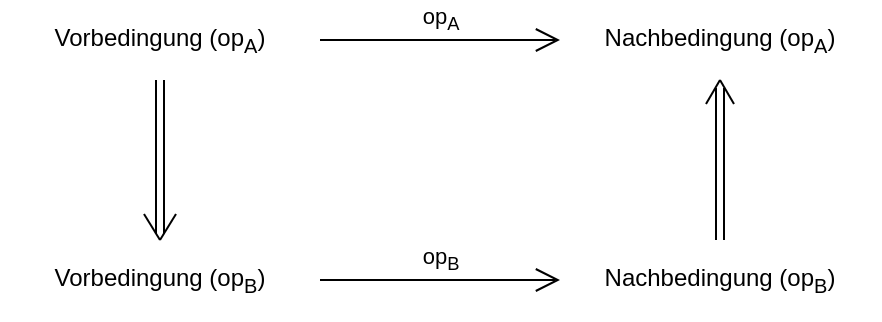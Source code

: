 <mxfile version="24.5.3" type="device">
  <diagram name="Seite-1" id="KewEI9Xgmz1WB3sDferl">
    <mxGraphModel dx="691" dy="367" grid="1" gridSize="10" guides="1" tooltips="1" connect="1" arrows="1" fold="1" page="1" pageScale="1" pageWidth="827" pageHeight="1169" math="0" shadow="0">
      <root>
        <mxCell id="0" />
        <mxCell id="1" parent="0" />
        <mxCell id="TAZN_gYm_Ykbg8Mw-ge4-3" value="Vorbedingung (op&lt;sub&gt;A&lt;/sub&gt;)" style="text;html=1;align=center;verticalAlign=middle;whiteSpace=wrap;rounded=0;" vertex="1" parent="1">
          <mxGeometry x="80" y="80" width="160" height="40" as="geometry" />
        </mxCell>
        <mxCell id="TAZN_gYm_Ykbg8Mw-ge4-4" value="Vorbedingung (op&lt;sub&gt;B&lt;/sub&gt;)" style="text;html=1;align=center;verticalAlign=middle;whiteSpace=wrap;rounded=0;" vertex="1" parent="1">
          <mxGeometry x="80" y="200" width="160" height="40" as="geometry" />
        </mxCell>
        <mxCell id="TAZN_gYm_Ykbg8Mw-ge4-6" value="&lt;div&gt;Nachbedingung (op&lt;sub&gt;A&lt;/sub&gt;)&lt;/div&gt;" style="text;html=1;align=center;verticalAlign=middle;whiteSpace=wrap;rounded=0;" vertex="1" parent="1">
          <mxGeometry x="360" y="80" width="160" height="40" as="geometry" />
        </mxCell>
        <mxCell id="TAZN_gYm_Ykbg8Mw-ge4-7" value="Nachbedingung (op&lt;sub&gt;B&lt;/sub&gt;)" style="text;html=1;align=center;verticalAlign=middle;whiteSpace=wrap;rounded=0;" vertex="1" parent="1">
          <mxGeometry x="360" y="200" width="160" height="40" as="geometry" />
        </mxCell>
        <mxCell id="TAZN_gYm_Ykbg8Mw-ge4-9" value="op&lt;sub&gt;A&lt;/sub&gt;" style="endArrow=open;html=1;rounded=0;endFill=0;startSize=10;endSize=10;verticalAlign=bottom;labelBackgroundColor=none;" edge="1" parent="1" source="TAZN_gYm_Ykbg8Mw-ge4-3" target="TAZN_gYm_Ykbg8Mw-ge4-6">
          <mxGeometry width="50" height="50" relative="1" as="geometry">
            <mxPoint x="390" y="350" as="sourcePoint" />
            <mxPoint x="440" y="300" as="targetPoint" />
          </mxGeometry>
        </mxCell>
        <mxCell id="TAZN_gYm_Ykbg8Mw-ge4-10" value="op&lt;sub&gt;B&lt;/sub&gt;" style="endArrow=open;html=1;rounded=0;endFill=0;startSize=10;endSize=10;verticalAlign=bottom;labelBackgroundColor=none;" edge="1" parent="1" source="TAZN_gYm_Ykbg8Mw-ge4-4" target="TAZN_gYm_Ykbg8Mw-ge4-7">
          <mxGeometry width="50" height="50" relative="1" as="geometry">
            <mxPoint x="240" y="219.5" as="sourcePoint" />
            <mxPoint x="400" y="219.5" as="targetPoint" />
          </mxGeometry>
        </mxCell>
        <mxCell id="TAZN_gYm_Ykbg8Mw-ge4-31" value="" style="endArrow=none;html=1;rounded=0;exitX=0.5;exitY=0;exitDx=0;exitDy=0;shape=link;" edge="1" parent="1" target="TAZN_gYm_Ykbg8Mw-ge4-3">
          <mxGeometry width="50" height="50" relative="1" as="geometry">
            <mxPoint x="160" y="197" as="sourcePoint" />
            <mxPoint x="160" y="119" as="targetPoint" />
          </mxGeometry>
        </mxCell>
        <mxCell id="TAZN_gYm_Ykbg8Mw-ge4-32" value="" style="endArrow=none;html=1;rounded=0;exitX=0.5;exitY=0;exitDx=0;exitDy=0;" edge="1" parent="1" source="TAZN_gYm_Ykbg8Mw-ge4-4">
          <mxGeometry width="50" height="50" relative="1" as="geometry">
            <mxPoint x="162" y="200" as="sourcePoint" />
            <mxPoint x="168" y="187" as="targetPoint" />
          </mxGeometry>
        </mxCell>
        <mxCell id="TAZN_gYm_Ykbg8Mw-ge4-33" value="" style="endArrow=none;html=1;rounded=0;exitX=0.5;exitY=0;exitDx=0;exitDy=0;" edge="1" parent="1" source="TAZN_gYm_Ykbg8Mw-ge4-4">
          <mxGeometry width="50" height="50" relative="1" as="geometry">
            <mxPoint x="162" y="197" as="sourcePoint" />
            <mxPoint x="152" y="187" as="targetPoint" />
          </mxGeometry>
        </mxCell>
        <mxCell id="TAZN_gYm_Ykbg8Mw-ge4-43" value="" style="endArrow=none;html=1;rounded=0;shape=link;" edge="1" parent="1" source="TAZN_gYm_Ykbg8Mw-ge4-7">
          <mxGeometry width="50" height="50" relative="1" as="geometry">
            <mxPoint x="440" y="204" as="sourcePoint" />
            <mxPoint x="440" y="124.0" as="targetPoint" />
          </mxGeometry>
        </mxCell>
        <mxCell id="TAZN_gYm_Ykbg8Mw-ge4-45" value="" style="endArrow=none;html=1;rounded=0;entryX=0.5;entryY=1;entryDx=0;entryDy=0;" edge="1" parent="1" target="TAZN_gYm_Ykbg8Mw-ge4-6">
          <mxGeometry width="50" height="50" relative="1" as="geometry">
            <mxPoint x="433" y="132" as="sourcePoint" />
            <mxPoint x="443" y="112.0" as="targetPoint" />
          </mxGeometry>
        </mxCell>
        <mxCell id="TAZN_gYm_Ykbg8Mw-ge4-46" value="" style="endArrow=none;html=1;rounded=0;entryX=0.5;entryY=1;entryDx=0;entryDy=0;" edge="1" parent="1" target="TAZN_gYm_Ykbg8Mw-ge4-6">
          <mxGeometry width="50" height="50" relative="1" as="geometry">
            <mxPoint x="447" y="132" as="sourcePoint" />
            <mxPoint x="437" y="112.0" as="targetPoint" />
          </mxGeometry>
        </mxCell>
      </root>
    </mxGraphModel>
  </diagram>
</mxfile>
